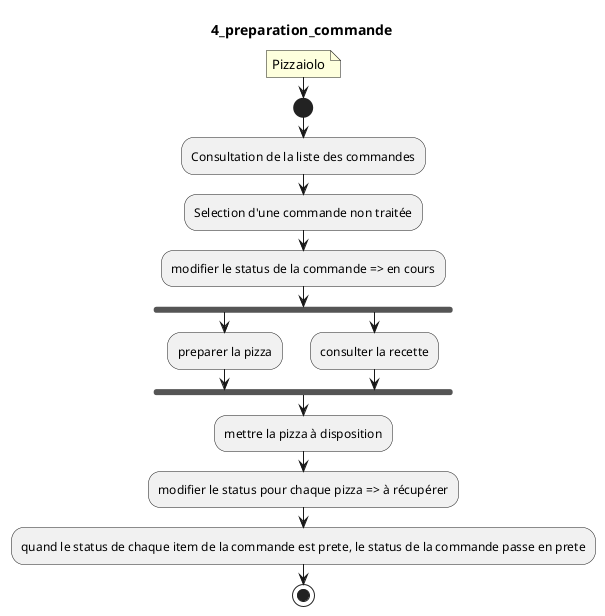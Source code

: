 @startuml
title 4_preparation_commande

note: Pizzaiolo
start

:Consultation de la liste des commandes;
:Selection d'une commande non traitée;
:modifier le status de la commande => en cours;
fork
    :preparer la pizza;
fork again
    :consulter la recette;
endfork
:mettre la pizza à disposition;
:modifier le status pour chaque pizza => à récupérer;
:quand le status de chaque item de la commande est prete, le status de la commande passe en prete;

stop
@enduml